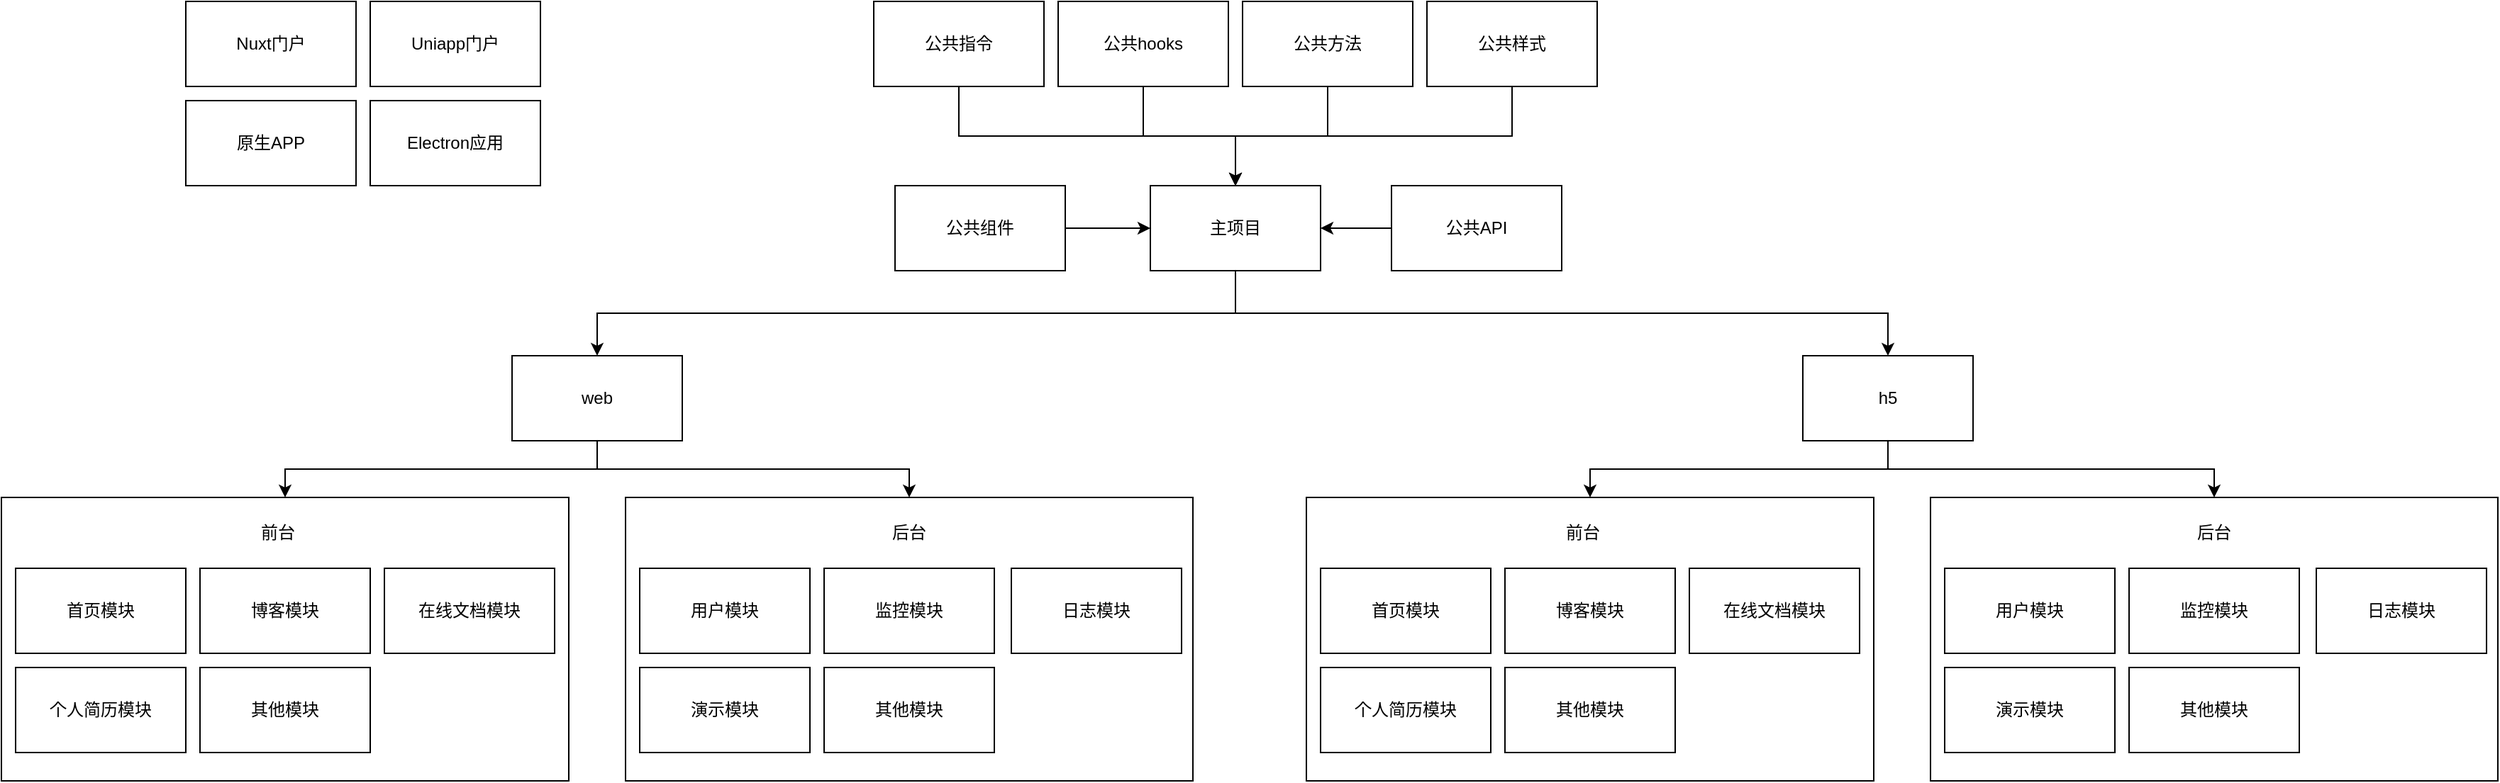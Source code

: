 <mxfile version="20.5.3" type="github">
  <diagram id="kWM6Devj3ZmCq5ZHhV0W" name="第 1 页">
    <mxGraphModel dx="3200" dy="1089" grid="1" gridSize="10" guides="1" tooltips="1" connect="1" arrows="1" fold="1" page="1" pageScale="1" pageWidth="1169" pageHeight="827" math="0" shadow="0">
      <root>
        <mxCell id="0" />
        <mxCell id="1" parent="0" />
        <mxCell id="HBnFO21-F81Gqix5t91M-46" style="edgeStyle=orthogonalEdgeStyle;rounded=0;orthogonalLoop=1;jettySize=auto;html=1;exitX=0.5;exitY=1;exitDx=0;exitDy=0;" edge="1" parent="1" source="HBnFO21-F81Gqix5t91M-1" target="HBnFO21-F81Gqix5t91M-7">
          <mxGeometry relative="1" as="geometry" />
        </mxCell>
        <mxCell id="HBnFO21-F81Gqix5t91M-47" style="edgeStyle=orthogonalEdgeStyle;rounded=0;orthogonalLoop=1;jettySize=auto;html=1;exitX=0.5;exitY=1;exitDx=0;exitDy=0;" edge="1" parent="1" source="HBnFO21-F81Gqix5t91M-1" target="HBnFO21-F81Gqix5t91M-8">
          <mxGeometry relative="1" as="geometry" />
        </mxCell>
        <mxCell id="HBnFO21-F81Gqix5t91M-1" value="主项目" style="rounded=0;whiteSpace=wrap;html=1;" vertex="1" parent="1">
          <mxGeometry x="430" y="240" width="120" height="60" as="geometry" />
        </mxCell>
        <mxCell id="HBnFO21-F81Gqix5t91M-44" style="edgeStyle=orthogonalEdgeStyle;rounded=0;orthogonalLoop=1;jettySize=auto;html=1;exitX=0.5;exitY=1;exitDx=0;exitDy=0;entryX=0.5;entryY=0;entryDx=0;entryDy=0;" edge="1" parent="1" source="HBnFO21-F81Gqix5t91M-2" target="HBnFO21-F81Gqix5t91M-1">
          <mxGeometry relative="1" as="geometry" />
        </mxCell>
        <mxCell id="HBnFO21-F81Gqix5t91M-2" value="公共样式" style="rounded=0;whiteSpace=wrap;html=1;" vertex="1" parent="1">
          <mxGeometry x="625" y="110" width="120" height="60" as="geometry" />
        </mxCell>
        <mxCell id="HBnFO21-F81Gqix5t91M-43" style="edgeStyle=orthogonalEdgeStyle;rounded=0;orthogonalLoop=1;jettySize=auto;html=1;exitX=0.5;exitY=1;exitDx=0;exitDy=0;" edge="1" parent="1" source="HBnFO21-F81Gqix5t91M-3" target="HBnFO21-F81Gqix5t91M-1">
          <mxGeometry relative="1" as="geometry" />
        </mxCell>
        <mxCell id="HBnFO21-F81Gqix5t91M-3" value="公共方法" style="rounded=0;whiteSpace=wrap;html=1;" vertex="1" parent="1">
          <mxGeometry x="495" y="110" width="120" height="60" as="geometry" />
        </mxCell>
        <mxCell id="HBnFO21-F81Gqix5t91M-42" style="edgeStyle=orthogonalEdgeStyle;rounded=0;orthogonalLoop=1;jettySize=auto;html=1;exitX=0.5;exitY=1;exitDx=0;exitDy=0;" edge="1" parent="1" source="HBnFO21-F81Gqix5t91M-4" target="HBnFO21-F81Gqix5t91M-1">
          <mxGeometry relative="1" as="geometry" />
        </mxCell>
        <mxCell id="HBnFO21-F81Gqix5t91M-4" value="公共hooks" style="rounded=0;whiteSpace=wrap;html=1;" vertex="1" parent="1">
          <mxGeometry x="365" y="110" width="120" height="60" as="geometry" />
        </mxCell>
        <mxCell id="HBnFO21-F81Gqix5t91M-41" style="edgeStyle=orthogonalEdgeStyle;rounded=0;orthogonalLoop=1;jettySize=auto;html=1;exitX=0.5;exitY=1;exitDx=0;exitDy=0;" edge="1" parent="1" source="HBnFO21-F81Gqix5t91M-5" target="HBnFO21-F81Gqix5t91M-1">
          <mxGeometry relative="1" as="geometry" />
        </mxCell>
        <mxCell id="HBnFO21-F81Gqix5t91M-5" value="公共指令" style="rounded=0;whiteSpace=wrap;html=1;" vertex="1" parent="1">
          <mxGeometry x="235" y="110" width="120" height="60" as="geometry" />
        </mxCell>
        <mxCell id="HBnFO21-F81Gqix5t91M-45" style="edgeStyle=orthogonalEdgeStyle;rounded=0;orthogonalLoop=1;jettySize=auto;html=1;exitX=1;exitY=0.5;exitDx=0;exitDy=0;entryX=0;entryY=0.5;entryDx=0;entryDy=0;" edge="1" parent="1" source="HBnFO21-F81Gqix5t91M-6" target="HBnFO21-F81Gqix5t91M-1">
          <mxGeometry relative="1" as="geometry" />
        </mxCell>
        <mxCell id="HBnFO21-F81Gqix5t91M-6" value="公共组件" style="rounded=0;whiteSpace=wrap;html=1;" vertex="1" parent="1">
          <mxGeometry x="250" y="240" width="120" height="60" as="geometry" />
        </mxCell>
        <mxCell id="HBnFO21-F81Gqix5t91M-50" style="edgeStyle=orthogonalEdgeStyle;rounded=0;orthogonalLoop=1;jettySize=auto;html=1;exitX=0.5;exitY=1;exitDx=0;exitDy=0;entryX=0.5;entryY=0;entryDx=0;entryDy=0;" edge="1" parent="1" source="HBnFO21-F81Gqix5t91M-7" target="HBnFO21-F81Gqix5t91M-17">
          <mxGeometry relative="1" as="geometry" />
        </mxCell>
        <mxCell id="HBnFO21-F81Gqix5t91M-51" style="edgeStyle=orthogonalEdgeStyle;rounded=0;orthogonalLoop=1;jettySize=auto;html=1;exitX=0.5;exitY=1;exitDx=0;exitDy=0;entryX=0.5;entryY=0;entryDx=0;entryDy=0;" edge="1" parent="1" source="HBnFO21-F81Gqix5t91M-7" target="HBnFO21-F81Gqix5t91M-18">
          <mxGeometry relative="1" as="geometry" />
        </mxCell>
        <mxCell id="HBnFO21-F81Gqix5t91M-7" value="web" style="rounded=0;whiteSpace=wrap;html=1;" vertex="1" parent="1">
          <mxGeometry x="-20" y="360" width="120" height="60" as="geometry" />
        </mxCell>
        <mxCell id="HBnFO21-F81Gqix5t91M-52" style="edgeStyle=orthogonalEdgeStyle;rounded=0;orthogonalLoop=1;jettySize=auto;html=1;exitX=0.5;exitY=1;exitDx=0;exitDy=0;entryX=0.5;entryY=0;entryDx=0;entryDy=0;" edge="1" parent="1" source="HBnFO21-F81Gqix5t91M-8" target="HBnFO21-F81Gqix5t91M-24">
          <mxGeometry relative="1" as="geometry" />
        </mxCell>
        <mxCell id="HBnFO21-F81Gqix5t91M-53" style="edgeStyle=orthogonalEdgeStyle;rounded=0;orthogonalLoop=1;jettySize=auto;html=1;exitX=0.5;exitY=1;exitDx=0;exitDy=0;entryX=0.5;entryY=0;entryDx=0;entryDy=0;" edge="1" parent="1" source="HBnFO21-F81Gqix5t91M-8" target="HBnFO21-F81Gqix5t91M-23">
          <mxGeometry relative="1" as="geometry" />
        </mxCell>
        <mxCell id="HBnFO21-F81Gqix5t91M-8" value="h5" style="rounded=0;whiteSpace=wrap;html=1;" vertex="1" parent="1">
          <mxGeometry x="890" y="360" width="120" height="60" as="geometry" />
        </mxCell>
        <mxCell id="HBnFO21-F81Gqix5t91M-49" style="edgeStyle=orthogonalEdgeStyle;rounded=0;orthogonalLoop=1;jettySize=auto;html=1;exitX=0;exitY=0.5;exitDx=0;exitDy=0;entryX=1;entryY=0.5;entryDx=0;entryDy=0;" edge="1" parent="1" source="HBnFO21-F81Gqix5t91M-48" target="HBnFO21-F81Gqix5t91M-1">
          <mxGeometry relative="1" as="geometry" />
        </mxCell>
        <mxCell id="HBnFO21-F81Gqix5t91M-48" value="公共API" style="rounded=0;whiteSpace=wrap;html=1;" vertex="1" parent="1">
          <mxGeometry x="600" y="240" width="120" height="60" as="geometry" />
        </mxCell>
        <mxCell id="HBnFO21-F81Gqix5t91M-54" value="Nuxt门户" style="rounded=0;whiteSpace=wrap;html=1;" vertex="1" parent="1">
          <mxGeometry x="-250" y="110" width="120" height="60" as="geometry" />
        </mxCell>
        <mxCell id="HBnFO21-F81Gqix5t91M-55" value="Uniapp门户" style="rounded=0;whiteSpace=wrap;html=1;" vertex="1" parent="1">
          <mxGeometry x="-120" y="110" width="120" height="60" as="geometry" />
        </mxCell>
        <mxCell id="HBnFO21-F81Gqix5t91M-56" value="原生APP" style="rounded=0;whiteSpace=wrap;html=1;" vertex="1" parent="1">
          <mxGeometry x="-250" y="180" width="120" height="60" as="geometry" />
        </mxCell>
        <mxCell id="HBnFO21-F81Gqix5t91M-57" value="Electron应用" style="rounded=0;whiteSpace=wrap;html=1;" vertex="1" parent="1">
          <mxGeometry x="-120" y="180" width="120" height="60" as="geometry" />
        </mxCell>
        <mxCell id="HBnFO21-F81Gqix5t91M-60" value="" style="group" vertex="1" connectable="0" parent="1">
          <mxGeometry x="980" y="460" width="400" height="200" as="geometry" />
        </mxCell>
        <mxCell id="HBnFO21-F81Gqix5t91M-23" value="" style="rounded=0;whiteSpace=wrap;html=1;container=0;" vertex="1" parent="HBnFO21-F81Gqix5t91M-60">
          <mxGeometry width="400" height="200" as="geometry" />
        </mxCell>
        <mxCell id="HBnFO21-F81Gqix5t91M-25" value="用户模块" style="rounded=0;whiteSpace=wrap;html=1;container=0;" vertex="1" parent="HBnFO21-F81Gqix5t91M-60">
          <mxGeometry x="10" y="50" width="120" height="60" as="geometry" />
        </mxCell>
        <mxCell id="HBnFO21-F81Gqix5t91M-30" value="监控模块" style="rounded=0;whiteSpace=wrap;html=1;container=0;" vertex="1" parent="HBnFO21-F81Gqix5t91M-60">
          <mxGeometry x="140" y="50" width="120" height="60" as="geometry" />
        </mxCell>
        <mxCell id="HBnFO21-F81Gqix5t91M-31" value="日志模块" style="rounded=0;whiteSpace=wrap;html=1;container=0;" vertex="1" parent="HBnFO21-F81Gqix5t91M-60">
          <mxGeometry x="272" y="50" width="120" height="60" as="geometry" />
        </mxCell>
        <mxCell id="HBnFO21-F81Gqix5t91M-33" value="演示模块" style="rounded=0;whiteSpace=wrap;html=1;container=0;" vertex="1" parent="HBnFO21-F81Gqix5t91M-60">
          <mxGeometry x="10" y="120" width="120" height="60" as="geometry" />
        </mxCell>
        <mxCell id="HBnFO21-F81Gqix5t91M-35" value="后台" style="text;html=1;strokeColor=none;fillColor=none;align=center;verticalAlign=middle;whiteSpace=wrap;rounded=0;container=0;" vertex="1" parent="HBnFO21-F81Gqix5t91M-60">
          <mxGeometry x="170" y="10" width="60" height="30" as="geometry" />
        </mxCell>
        <mxCell id="HBnFO21-F81Gqix5t91M-36" value="其他模块" style="rounded=0;whiteSpace=wrap;html=1;container=0;" vertex="1" parent="HBnFO21-F81Gqix5t91M-60">
          <mxGeometry x="140" y="120" width="120" height="60" as="geometry" />
        </mxCell>
        <mxCell id="HBnFO21-F81Gqix5t91M-61" value="" style="group" vertex="1" connectable="0" parent="1">
          <mxGeometry x="540" y="460" width="400" height="200" as="geometry" />
        </mxCell>
        <mxCell id="HBnFO21-F81Gqix5t91M-24" value="" style="rounded=0;whiteSpace=wrap;html=1;container=0;" vertex="1" parent="HBnFO21-F81Gqix5t91M-61">
          <mxGeometry width="400" height="200" as="geometry" />
        </mxCell>
        <mxCell id="HBnFO21-F81Gqix5t91M-26" value="博客模块" style="rounded=0;whiteSpace=wrap;html=1;container=0;" vertex="1" parent="HBnFO21-F81Gqix5t91M-61">
          <mxGeometry x="140" y="50" width="120" height="60" as="geometry" />
        </mxCell>
        <mxCell id="HBnFO21-F81Gqix5t91M-27" value="在线文档模块" style="rounded=0;whiteSpace=wrap;html=1;container=0;" vertex="1" parent="HBnFO21-F81Gqix5t91M-61">
          <mxGeometry x="270" y="50" width="120" height="60" as="geometry" />
        </mxCell>
        <mxCell id="HBnFO21-F81Gqix5t91M-28" value="首页模块" style="rounded=0;whiteSpace=wrap;html=1;container=0;" vertex="1" parent="HBnFO21-F81Gqix5t91M-61">
          <mxGeometry x="10" y="50" width="120" height="60" as="geometry" />
        </mxCell>
        <mxCell id="HBnFO21-F81Gqix5t91M-29" value="其他模块" style="rounded=0;whiteSpace=wrap;html=1;container=0;" vertex="1" parent="HBnFO21-F81Gqix5t91M-61">
          <mxGeometry x="140" y="120" width="120" height="60" as="geometry" />
        </mxCell>
        <mxCell id="HBnFO21-F81Gqix5t91M-32" value="个人简历模块" style="rounded=0;whiteSpace=wrap;html=1;container=0;" vertex="1" parent="HBnFO21-F81Gqix5t91M-61">
          <mxGeometry x="10" y="120" width="120" height="60" as="geometry" />
        </mxCell>
        <mxCell id="HBnFO21-F81Gqix5t91M-34" value="前台" style="text;html=1;strokeColor=none;fillColor=none;align=center;verticalAlign=middle;whiteSpace=wrap;rounded=0;container=0;" vertex="1" parent="HBnFO21-F81Gqix5t91M-61">
          <mxGeometry x="165" y="10" width="60" height="30" as="geometry" />
        </mxCell>
        <mxCell id="HBnFO21-F81Gqix5t91M-62" value="" style="group" vertex="1" connectable="0" parent="1">
          <mxGeometry x="60" y="460" width="400" height="200" as="geometry" />
        </mxCell>
        <mxCell id="HBnFO21-F81Gqix5t91M-18" value="" style="rounded=0;whiteSpace=wrap;html=1;container=0;" vertex="1" parent="HBnFO21-F81Gqix5t91M-62">
          <mxGeometry width="400" height="200" as="geometry" />
        </mxCell>
        <mxCell id="HBnFO21-F81Gqix5t91M-9" value="用户模块" style="rounded=0;whiteSpace=wrap;html=1;container=0;" vertex="1" parent="HBnFO21-F81Gqix5t91M-62">
          <mxGeometry x="10" y="50" width="120" height="60" as="geometry" />
        </mxCell>
        <mxCell id="HBnFO21-F81Gqix5t91M-14" value="监控模块" style="rounded=0;whiteSpace=wrap;html=1;container=0;" vertex="1" parent="HBnFO21-F81Gqix5t91M-62">
          <mxGeometry x="140" y="50" width="120" height="60" as="geometry" />
        </mxCell>
        <mxCell id="HBnFO21-F81Gqix5t91M-15" value="日志模块" style="rounded=0;whiteSpace=wrap;html=1;container=0;" vertex="1" parent="HBnFO21-F81Gqix5t91M-62">
          <mxGeometry x="272" y="50" width="120" height="60" as="geometry" />
        </mxCell>
        <mxCell id="HBnFO21-F81Gqix5t91M-19" value="演示模块" style="rounded=0;whiteSpace=wrap;html=1;container=0;" vertex="1" parent="HBnFO21-F81Gqix5t91M-62">
          <mxGeometry x="10" y="120" width="120" height="60" as="geometry" />
        </mxCell>
        <mxCell id="HBnFO21-F81Gqix5t91M-21" value="后台" style="text;html=1;strokeColor=none;fillColor=none;align=center;verticalAlign=middle;whiteSpace=wrap;rounded=0;container=0;" vertex="1" parent="HBnFO21-F81Gqix5t91M-62">
          <mxGeometry x="170" y="10" width="60" height="30" as="geometry" />
        </mxCell>
        <mxCell id="HBnFO21-F81Gqix5t91M-22" value="其他模块" style="rounded=0;whiteSpace=wrap;html=1;container=0;" vertex="1" parent="HBnFO21-F81Gqix5t91M-62">
          <mxGeometry x="140" y="120" width="120" height="60" as="geometry" />
        </mxCell>
        <mxCell id="HBnFO21-F81Gqix5t91M-58" value="" style="group" vertex="1" connectable="0" parent="1">
          <mxGeometry x="-380" y="460" width="400" height="200" as="geometry" />
        </mxCell>
        <mxCell id="HBnFO21-F81Gqix5t91M-17" value="" style="rounded=0;whiteSpace=wrap;html=1;" vertex="1" parent="HBnFO21-F81Gqix5t91M-58">
          <mxGeometry width="400" height="200" as="geometry" />
        </mxCell>
        <mxCell id="HBnFO21-F81Gqix5t91M-10" value="博客模块" style="rounded=0;whiteSpace=wrap;html=1;" vertex="1" parent="HBnFO21-F81Gqix5t91M-58">
          <mxGeometry x="140" y="50" width="120" height="60" as="geometry" />
        </mxCell>
        <mxCell id="HBnFO21-F81Gqix5t91M-11" value="在线文档模块" style="rounded=0;whiteSpace=wrap;html=1;" vertex="1" parent="HBnFO21-F81Gqix5t91M-58">
          <mxGeometry x="270" y="50" width="120" height="60" as="geometry" />
        </mxCell>
        <mxCell id="HBnFO21-F81Gqix5t91M-12" value="首页模块" style="rounded=0;whiteSpace=wrap;html=1;" vertex="1" parent="HBnFO21-F81Gqix5t91M-58">
          <mxGeometry x="10" y="50" width="120" height="60" as="geometry" />
        </mxCell>
        <mxCell id="HBnFO21-F81Gqix5t91M-13" value="其他模块" style="rounded=0;whiteSpace=wrap;html=1;" vertex="1" parent="HBnFO21-F81Gqix5t91M-58">
          <mxGeometry x="140" y="120" width="120" height="60" as="geometry" />
        </mxCell>
        <mxCell id="HBnFO21-F81Gqix5t91M-16" value="个人简历模块" style="rounded=0;whiteSpace=wrap;html=1;" vertex="1" parent="HBnFO21-F81Gqix5t91M-58">
          <mxGeometry x="10" y="120" width="120" height="60" as="geometry" />
        </mxCell>
        <mxCell id="HBnFO21-F81Gqix5t91M-20" value="前台" style="text;html=1;strokeColor=none;fillColor=none;align=center;verticalAlign=middle;whiteSpace=wrap;rounded=0;" vertex="1" parent="HBnFO21-F81Gqix5t91M-58">
          <mxGeometry x="165" y="10" width="60" height="30" as="geometry" />
        </mxCell>
      </root>
    </mxGraphModel>
  </diagram>
</mxfile>
